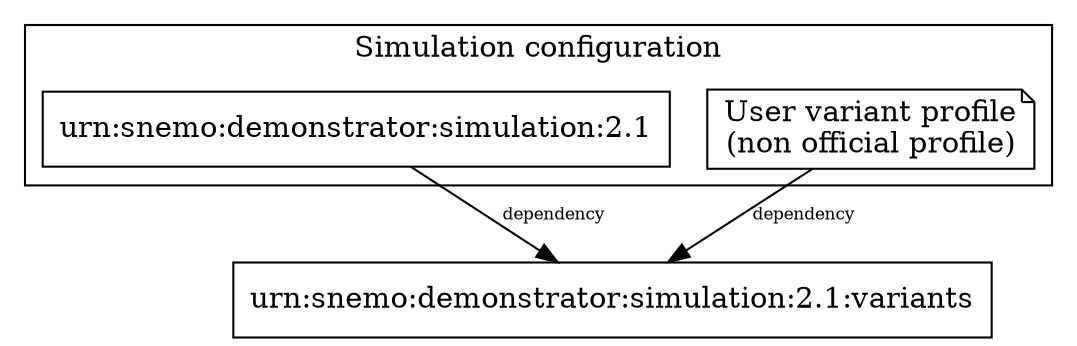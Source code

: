digraph FLTagsSimConf1 {
	node [shape=box]
	tag1 [label="urn:snemo:demonstrator:simulation:2.1:variants"];
	subgraph cluster_sim_config {
		label="Simulation configuration"
		tag2 [label="urn:snemo:demonstrator:simulation:2.1"];
		tag4 [label="User variant profile\n(non official profile)", shape="note"];
	}
	tag2 -> tag1 [label=" dependency ", fontsize=8];
	tag4 -> tag1 [label=" dependency ", fontsize=8];
}